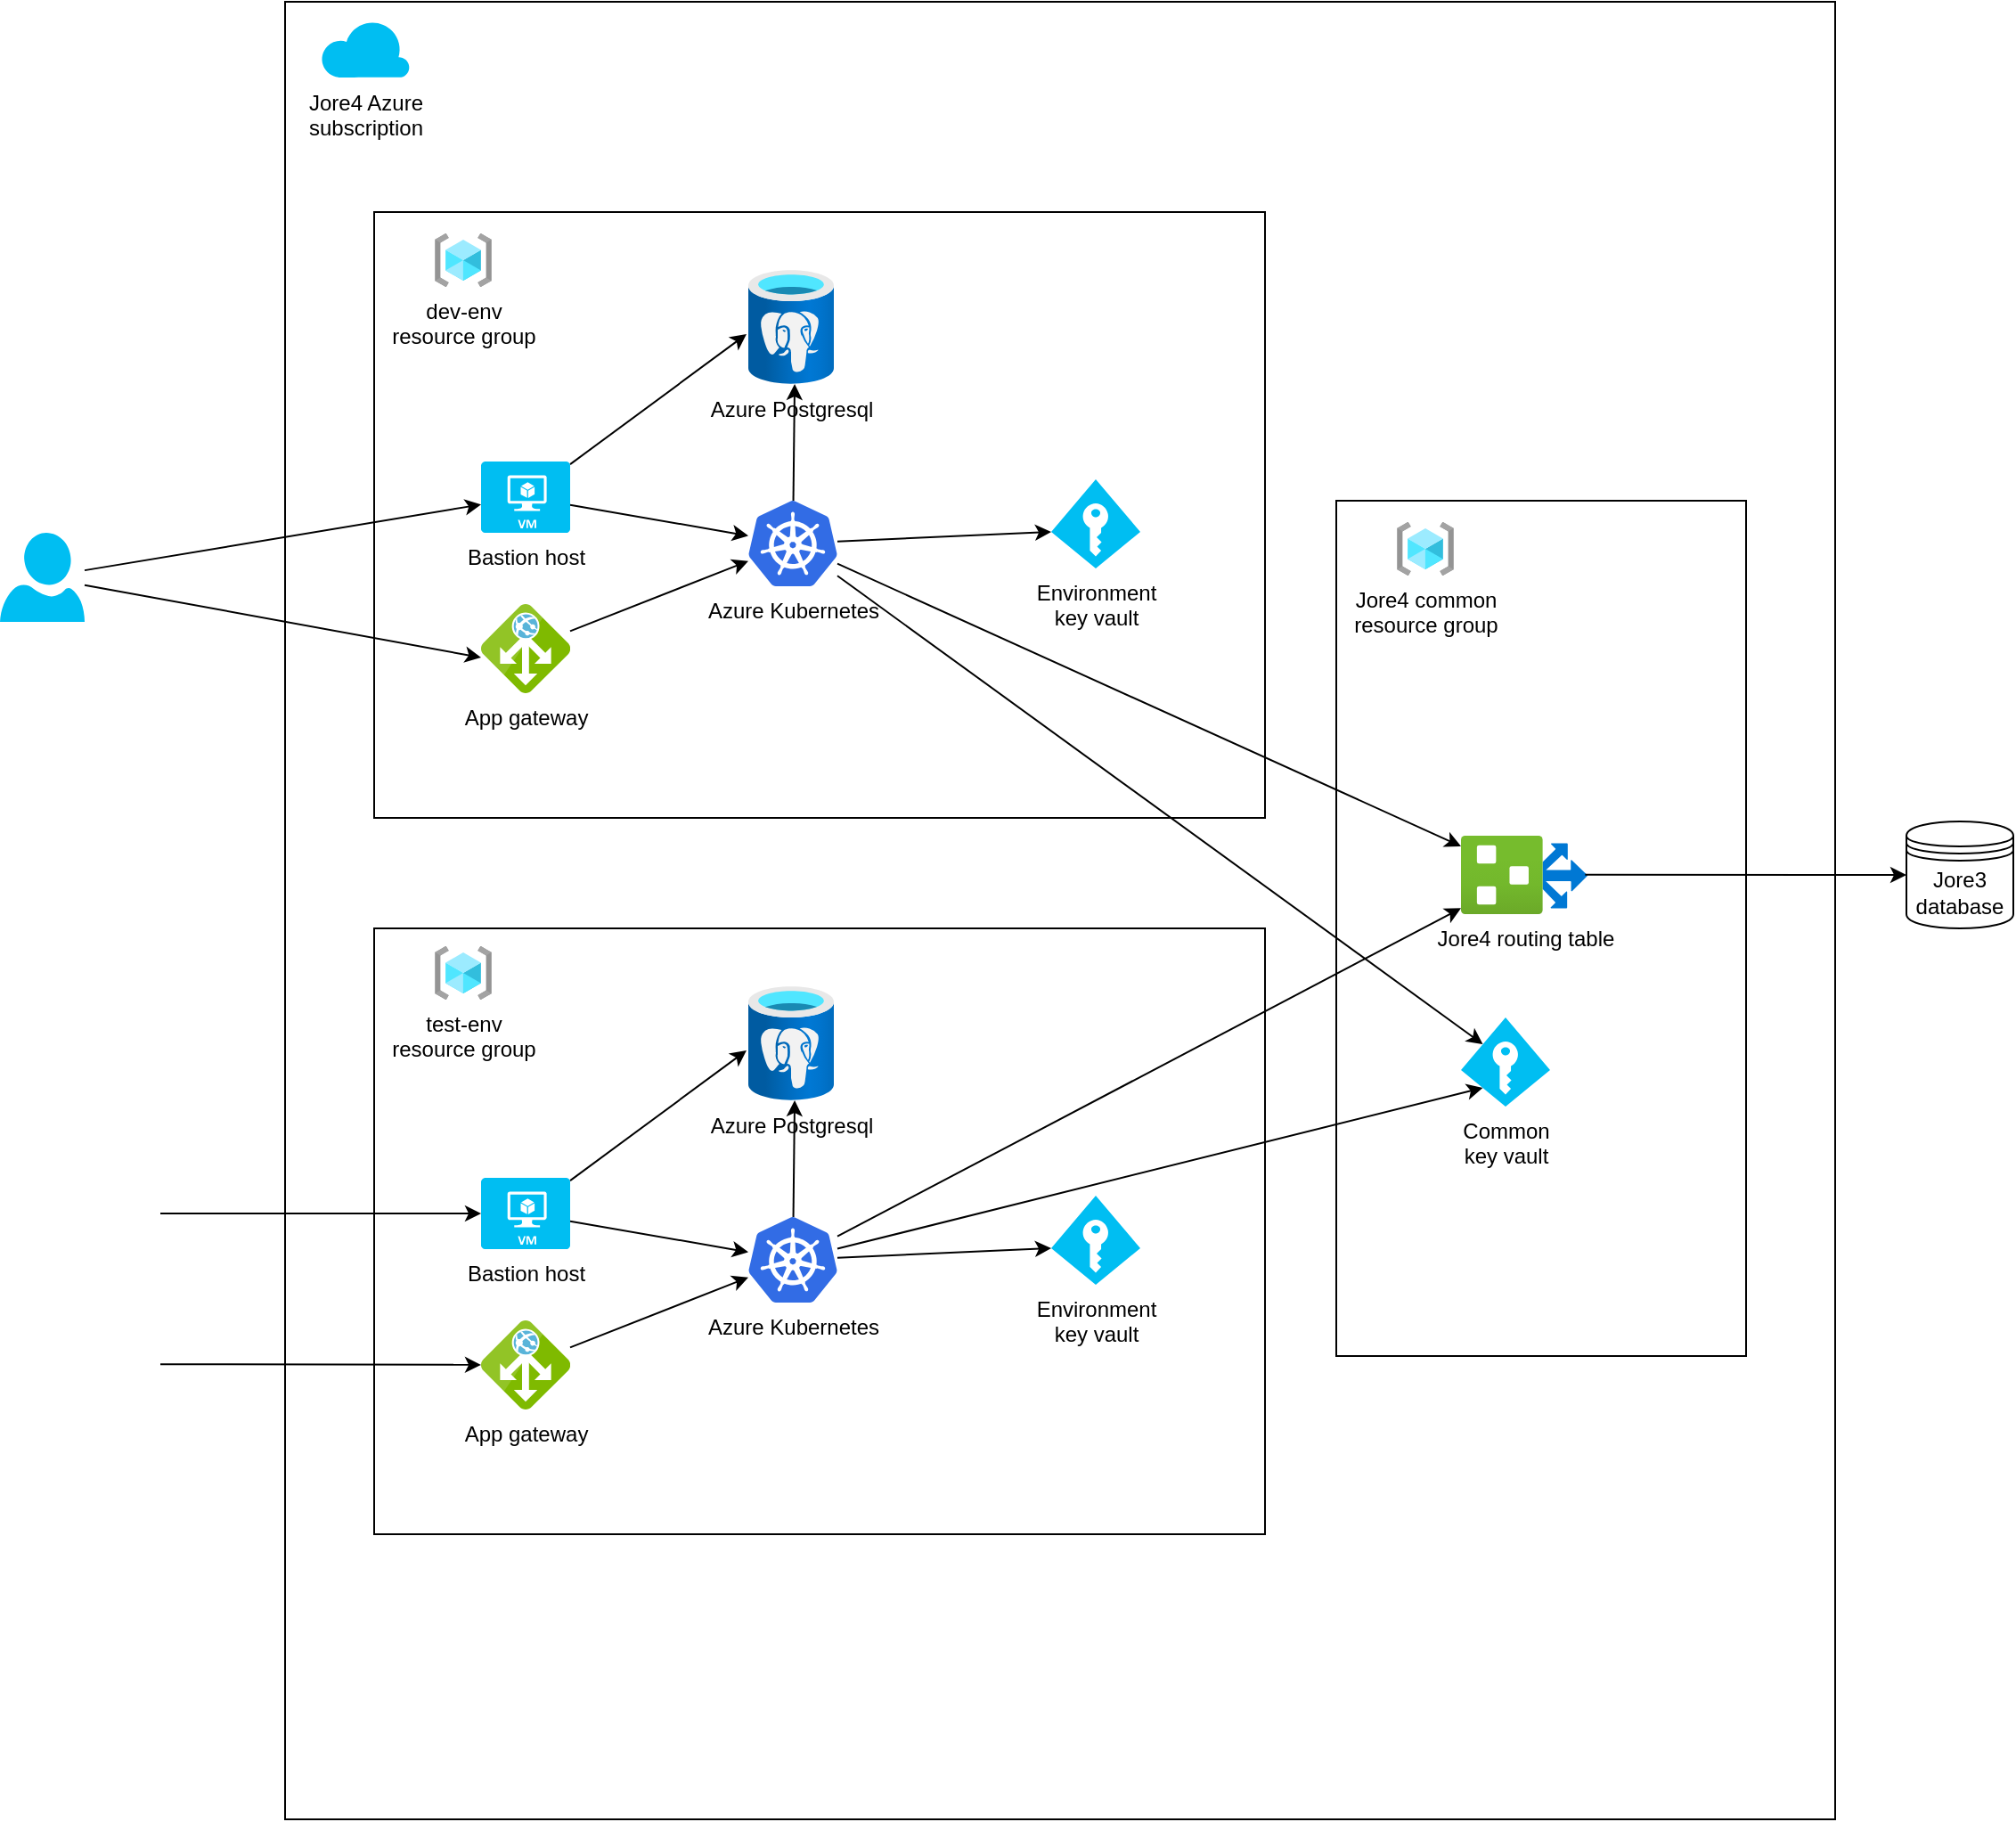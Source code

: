<mxfile version="20.6.0" type="google"><diagram id="WI9T0HZ2pTsCkuznbFz-" name="Page-1"><mxGraphModel grid="1" page="1" gridSize="10" guides="1" tooltips="1" connect="1" arrows="1" fold="1" pageScale="1" pageWidth="1169" pageHeight="827" math="0" shadow="0"><root><mxCell id="0"/><mxCell id="1" parent="0"/><mxCell id="-HJi3i09CrknkJ45vaT9-2" value="" style="rounded=0;whiteSpace=wrap;html=1;" vertex="1" parent="1"><mxGeometry x="330" y="100" width="870" height="1020" as="geometry"/></mxCell><mxCell id="Adv8frc8UKcspoU0bxCS-15" value="" style="rounded=0;whiteSpace=wrap;html=1;" vertex="1" parent="1"><mxGeometry x="380" y="218" width="500" height="340" as="geometry"/></mxCell><mxCell id="Adv8frc8UKcspoU0bxCS-3" value="Azure Postgresql" style="aspect=fixed;html=1;points=[];align=center;image;fontSize=12;image=img/lib/azure2/databases/Azure_Database_PostgreSQL_Server.svg;" vertex="1" parent="1"><mxGeometry x="590" y="250.5" width="48" height="64" as="geometry"/></mxCell><mxCell id="Adv8frc8UKcspoU0bxCS-5" value="Environment&lt;br&gt;key vault" style="verticalLabelPosition=bottom;html=1;verticalAlign=top;align=center;strokeColor=none;fillColor=#00BEF2;shape=mxgraph.azure.access_control;" vertex="1" parent="1"><mxGeometry x="760" y="368" width="50" height="50" as="geometry"/></mxCell><mxCell id="Adv8frc8UKcspoU0bxCS-20" style="rounded=0;orthogonalLoop=1;jettySize=auto;html=1;entryX=0;entryY=0.59;entryDx=0;entryDy=0;entryPerimeter=0;" edge="1" parent="1" source="Adv8frc8UKcspoU0bxCS-6" target="Adv8frc8UKcspoU0bxCS-5"><mxGeometry relative="1" as="geometry"/></mxCell><mxCell id="Adv8frc8UKcspoU0bxCS-6" value="Azure Kubernetes" style="sketch=0;aspect=fixed;html=1;points=[];align=center;image;fontSize=12;image=img/lib/mscae/Kubernetes.svg;" vertex="1" parent="1"><mxGeometry x="590" y="380" width="50" height="48" as="geometry"/></mxCell><mxCell id="Adv8frc8UKcspoU0bxCS-19" style="rounded=0;orthogonalLoop=1;jettySize=auto;html=1;" edge="1" parent="1" source="Adv8frc8UKcspoU0bxCS-9" target="Adv8frc8UKcspoU0bxCS-6"><mxGeometry relative="1" as="geometry"/></mxCell><mxCell id="Adv8frc8UKcspoU0bxCS-9" value="App gateway" style="sketch=0;aspect=fixed;html=1;points=[];align=center;image;fontSize=12;image=img/lib/mscae/Application_Gateway.svg;" vertex="1" parent="1"><mxGeometry x="440" y="438" width="50" height="50" as="geometry"/></mxCell><mxCell id="Adv8frc8UKcspoU0bxCS-21" style="rounded=0;orthogonalLoop=1;jettySize=auto;html=1;" edge="1" parent="1" source="Adv8frc8UKcspoU0bxCS-10" target="Adv8frc8UKcspoU0bxCS-6"><mxGeometry relative="1" as="geometry"/></mxCell><mxCell id="Adv8frc8UKcspoU0bxCS-22" style="rounded=0;orthogonalLoop=1;jettySize=auto;html=1;entryX=-0.021;entryY=0.563;entryDx=0;entryDy=0;entryPerimeter=0;" edge="1" parent="1" source="Adv8frc8UKcspoU0bxCS-10" target="Adv8frc8UKcspoU0bxCS-3"><mxGeometry relative="1" as="geometry"/></mxCell><mxCell id="Adv8frc8UKcspoU0bxCS-10" value="Bastion host" style="verticalLabelPosition=bottom;html=1;verticalAlign=top;align=center;strokeColor=none;fillColor=#00BEF2;shape=mxgraph.azure.virtual_machine;" vertex="1" parent="1"><mxGeometry x="440" y="358" width="50" height="40" as="geometry"/></mxCell><mxCell id="Adv8frc8UKcspoU0bxCS-14" value="Jore4 Azure&lt;br&gt;subscription" style="verticalLabelPosition=bottom;html=1;verticalAlign=top;align=center;strokeColor=none;fillColor=#00BEF2;shape=mxgraph.azure.cloud;" vertex="1" parent="1"><mxGeometry x="350" y="110" width="50" height="32.5" as="geometry"/></mxCell><mxCell id="Adv8frc8UKcspoU0bxCS-17" style="rounded=0;orthogonalLoop=1;jettySize=auto;html=1;" edge="1" parent="1" source="Adv8frc8UKcspoU0bxCS-16" target="Adv8frc8UKcspoU0bxCS-10"><mxGeometry relative="1" as="geometry"/></mxCell><mxCell id="Adv8frc8UKcspoU0bxCS-18" style="rounded=0;orthogonalLoop=1;jettySize=auto;html=1;entryX=0;entryY=0.6;entryDx=0;entryDy=0;entryPerimeter=0;" edge="1" parent="1" source="Adv8frc8UKcspoU0bxCS-16" target="Adv8frc8UKcspoU0bxCS-9"><mxGeometry relative="1" as="geometry"/></mxCell><mxCell id="Adv8frc8UKcspoU0bxCS-16" value="" style="verticalLabelPosition=bottom;html=1;verticalAlign=top;align=center;strokeColor=none;fillColor=#00BEF2;shape=mxgraph.azure.user;" vertex="1" parent="1"><mxGeometry x="170" y="398" width="47.5" height="50" as="geometry"/></mxCell><mxCell id="Adv8frc8UKcspoU0bxCS-23" value="" style="endArrow=classic;html=1;rounded=0;entryX=0.542;entryY=1;entryDx=0;entryDy=0;entryPerimeter=0;" edge="1" parent="1" source="Adv8frc8UKcspoU0bxCS-6" target="Adv8frc8UKcspoU0bxCS-3"><mxGeometry width="50" height="50" relative="1" as="geometry"><mxPoint x="570" y="367" as="sourcePoint"/><mxPoint x="620" y="317" as="targetPoint"/></mxGeometry></mxCell><mxCell id="-HJi3i09CrknkJ45vaT9-3" value="dev-env&lt;br&gt;resource group" style="aspect=fixed;html=1;points=[];align=center;image;fontSize=12;image=img/lib/azure2/general/Resource_Groups.svg;fontFamily=Helvetica;fontColor=default;strokeColor=none;fillColor=none;gradientColor=none;" vertex="1" parent="1"><mxGeometry x="400" y="230" width="60" height="30" as="geometry"/></mxCell><mxCell id="-HJi3i09CrknkJ45vaT9-6" value="Jore3&lt;br&gt;database" style="shape=datastore;whiteSpace=wrap;html=1;" vertex="1" parent="1"><mxGeometry x="1240" y="560" width="60" height="60" as="geometry"/></mxCell><mxCell id="-HJi3i09CrknkJ45vaT9-10" value="" style="rounded=0;whiteSpace=wrap;html=1;" vertex="1" parent="1"><mxGeometry x="380" y="620" width="500" height="340" as="geometry"/></mxCell><mxCell id="-HJi3i09CrknkJ45vaT9-11" value="Azure Postgresql" style="aspect=fixed;html=1;points=[];align=center;image;fontSize=12;image=img/lib/azure2/databases/Azure_Database_PostgreSQL_Server.svg;" vertex="1" parent="1"><mxGeometry x="590" y="652.5" width="48" height="64" as="geometry"/></mxCell><mxCell id="-HJi3i09CrknkJ45vaT9-12" value="Environment&lt;br&gt;key vault" style="verticalLabelPosition=bottom;html=1;verticalAlign=top;align=center;strokeColor=none;fillColor=#00BEF2;shape=mxgraph.azure.access_control;" vertex="1" parent="1"><mxGeometry x="760" y="770" width="50" height="50" as="geometry"/></mxCell><mxCell id="-HJi3i09CrknkJ45vaT9-13" style="rounded=0;orthogonalLoop=1;jettySize=auto;html=1;entryX=0;entryY=0.59;entryDx=0;entryDy=0;entryPerimeter=0;" edge="1" parent="1" source="-HJi3i09CrknkJ45vaT9-14" target="-HJi3i09CrknkJ45vaT9-12"><mxGeometry relative="1" as="geometry"/></mxCell><mxCell id="-HJi3i09CrknkJ45vaT9-14" value="Azure Kubernetes" style="sketch=0;aspect=fixed;html=1;points=[];align=center;image;fontSize=12;image=img/lib/mscae/Kubernetes.svg;" vertex="1" parent="1"><mxGeometry x="590" y="782" width="50" height="48" as="geometry"/></mxCell><mxCell id="-HJi3i09CrknkJ45vaT9-15" style="rounded=0;orthogonalLoop=1;jettySize=auto;html=1;" edge="1" parent="1" source="-HJi3i09CrknkJ45vaT9-16" target="-HJi3i09CrknkJ45vaT9-14"><mxGeometry relative="1" as="geometry"/></mxCell><mxCell id="-HJi3i09CrknkJ45vaT9-16" value="App gateway" style="sketch=0;aspect=fixed;html=1;points=[];align=center;image;fontSize=12;image=img/lib/mscae/Application_Gateway.svg;" vertex="1" parent="1"><mxGeometry x="440" y="840" width="50" height="50" as="geometry"/></mxCell><mxCell id="-HJi3i09CrknkJ45vaT9-17" style="rounded=0;orthogonalLoop=1;jettySize=auto;html=1;" edge="1" parent="1" source="-HJi3i09CrknkJ45vaT9-19" target="-HJi3i09CrknkJ45vaT9-14"><mxGeometry relative="1" as="geometry"/></mxCell><mxCell id="-HJi3i09CrknkJ45vaT9-18" style="rounded=0;orthogonalLoop=1;jettySize=auto;html=1;entryX=-0.021;entryY=0.563;entryDx=0;entryDy=0;entryPerimeter=0;" edge="1" parent="1" source="-HJi3i09CrknkJ45vaT9-19" target="-HJi3i09CrknkJ45vaT9-11"><mxGeometry relative="1" as="geometry"/></mxCell><mxCell id="-HJi3i09CrknkJ45vaT9-19" value="Bastion host" style="verticalLabelPosition=bottom;html=1;verticalAlign=top;align=center;strokeColor=none;fillColor=#00BEF2;shape=mxgraph.azure.virtual_machine;" vertex="1" parent="1"><mxGeometry x="440" y="760" width="50" height="40" as="geometry"/></mxCell><mxCell id="-HJi3i09CrknkJ45vaT9-20" value="" style="endArrow=classic;html=1;rounded=0;entryX=0.542;entryY=1;entryDx=0;entryDy=0;entryPerimeter=0;" edge="1" parent="1" source="-HJi3i09CrknkJ45vaT9-14" target="-HJi3i09CrknkJ45vaT9-11"><mxGeometry width="50" height="50" relative="1" as="geometry"><mxPoint x="570" y="769" as="sourcePoint"/><mxPoint x="620" y="719" as="targetPoint"/></mxGeometry></mxCell><mxCell id="-HJi3i09CrknkJ45vaT9-23" value="" style="endArrow=classic;html=1;rounded=0;entryX=0;entryY=0.5;entryDx=0;entryDy=0;entryPerimeter=0;" edge="1" parent="1" target="-HJi3i09CrknkJ45vaT9-19"><mxGeometry width="50" height="50" relative="1" as="geometry"><mxPoint x="260" y="780" as="sourcePoint"/><mxPoint x="280" y="780" as="targetPoint"/></mxGeometry></mxCell><mxCell id="-HJi3i09CrknkJ45vaT9-24" value="" style="endArrow=classic;html=1;rounded=0;" edge="1" parent="1" target="-HJi3i09CrknkJ45vaT9-16"><mxGeometry width="50" height="50" relative="1" as="geometry"><mxPoint x="260" y="864.58" as="sourcePoint"/><mxPoint x="440" y="864.58" as="targetPoint"/></mxGeometry></mxCell><mxCell id="-HJi3i09CrknkJ45vaT9-25" value="test-env&lt;br&gt;resource group" style="aspect=fixed;html=1;points=[];align=center;image;fontSize=12;image=img/lib/azure2/general/Resource_Groups.svg;fontFamily=Helvetica;fontColor=default;strokeColor=none;fillColor=none;gradientColor=none;" vertex="1" parent="1"><mxGeometry x="400" y="630" width="60" height="30" as="geometry"/></mxCell><mxCell id="-HJi3i09CrknkJ45vaT9-27" value="" style="shape=image;html=1;verticalAlign=top;verticalLabelPosition=bottom;labelBackgroundColor=#ffffff;imageAspect=0;aspect=fixed;image=https://cdn4.iconfinder.com/data/icons/essential-app-1/16/dot-more-menu-hide-128.png;rotation=90;" vertex="1" parent="1"><mxGeometry x="570.5" y="1000" width="89" height="89" as="geometry"/></mxCell><mxCell id="-HJi3i09CrknkJ45vaT9-28" value="" style="rounded=0;whiteSpace=wrap;html=1;" vertex="1" parent="1"><mxGeometry x="920" y="380" width="230" height="480" as="geometry"/></mxCell><mxCell id="-HJi3i09CrknkJ45vaT9-29" value="Jore4 common&lt;br&gt;resource group" style="aspect=fixed;html=1;points=[];align=center;image;fontSize=12;image=img/lib/azure2/general/Resource_Groups.svg;fontFamily=Helvetica;fontColor=default;strokeColor=none;fillColor=none;gradientColor=none;" vertex="1" parent="1"><mxGeometry x="940" y="392" width="60" height="30" as="geometry"/></mxCell><mxCell id="-HJi3i09CrknkJ45vaT9-8" value="Jore4 routing table" style="aspect=fixed;html=1;points=[];align=center;image;fontSize=12;image=img/lib/azure2/networking/Route_Filters.svg;" vertex="1" parent="1"><mxGeometry x="990" y="568" width="71" height="44" as="geometry"/></mxCell><mxCell id="-HJi3i09CrknkJ45vaT9-9" style="rounded=0;orthogonalLoop=1;jettySize=auto;html=1;entryX=0;entryY=0.5;entryDx=0;entryDy=0;exitX=0.981;exitY=0.496;exitDx=0;exitDy=0;exitPerimeter=0;" edge="1" parent="1" source="-HJi3i09CrknkJ45vaT9-8" target="-HJi3i09CrknkJ45vaT9-6"><mxGeometry relative="1" as="geometry"><mxPoint x="810.0" y="467.998" as="sourcePoint"/><mxPoint x="1160" y="626.585" as="targetPoint"/></mxGeometry></mxCell><mxCell id="-HJi3i09CrknkJ45vaT9-7" style="rounded=0;orthogonalLoop=1;jettySize=auto;html=1;" edge="1" parent="1" source="Adv8frc8UKcspoU0bxCS-6" target="-HJi3i09CrknkJ45vaT9-8"><mxGeometry relative="1" as="geometry"><mxPoint x="820.0" y="603.379" as="sourcePoint"/><mxPoint x="990" y="565.241" as="targetPoint"/></mxGeometry></mxCell><mxCell id="-HJi3i09CrknkJ45vaT9-22" style="rounded=0;orthogonalLoop=1;jettySize=auto;html=1;" edge="1" parent="1" source="-HJi3i09CrknkJ45vaT9-14" target="-HJi3i09CrknkJ45vaT9-8"><mxGeometry relative="1" as="geometry"><mxPoint x="680.0" y="755.379" as="sourcePoint"/><mxPoint x="800.0" y="750" as="targetPoint"/></mxGeometry></mxCell><mxCell id="-HJi3i09CrknkJ45vaT9-32" value="Common&lt;br&gt;key vault" style="verticalLabelPosition=bottom;html=1;verticalAlign=top;align=center;strokeColor=none;fillColor=#00BEF2;shape=mxgraph.azure.access_control;" vertex="1" parent="1"><mxGeometry x="990" y="670" width="50" height="50" as="geometry"/></mxCell><mxCell id="-HJi3i09CrknkJ45vaT9-33" style="rounded=0;orthogonalLoop=1;jettySize=auto;html=1;entryX=0.245;entryY=0.3;entryDx=0;entryDy=0;entryPerimeter=0;" edge="1" parent="1" source="Adv8frc8UKcspoU0bxCS-6" target="-HJi3i09CrknkJ45vaT9-32"><mxGeometry relative="1" as="geometry"><mxPoint x="650" y="425.328" as="sourcePoint"/><mxPoint x="1000" y="583.915" as="targetPoint"/></mxGeometry></mxCell><mxCell id="-HJi3i09CrknkJ45vaT9-34" style="rounded=0;orthogonalLoop=1;jettySize=auto;html=1;entryX=0.245;entryY=0.79;entryDx=0;entryDy=0;entryPerimeter=0;" edge="1" parent="1" source="-HJi3i09CrknkJ45vaT9-14" target="-HJi3i09CrknkJ45vaT9-32"><mxGeometry relative="1" as="geometry"><mxPoint x="650" y="802.845" as="sourcePoint"/><mxPoint x="1000" y="618.68" as="targetPoint"/></mxGeometry></mxCell></root></mxGraphModel></diagram></mxfile>